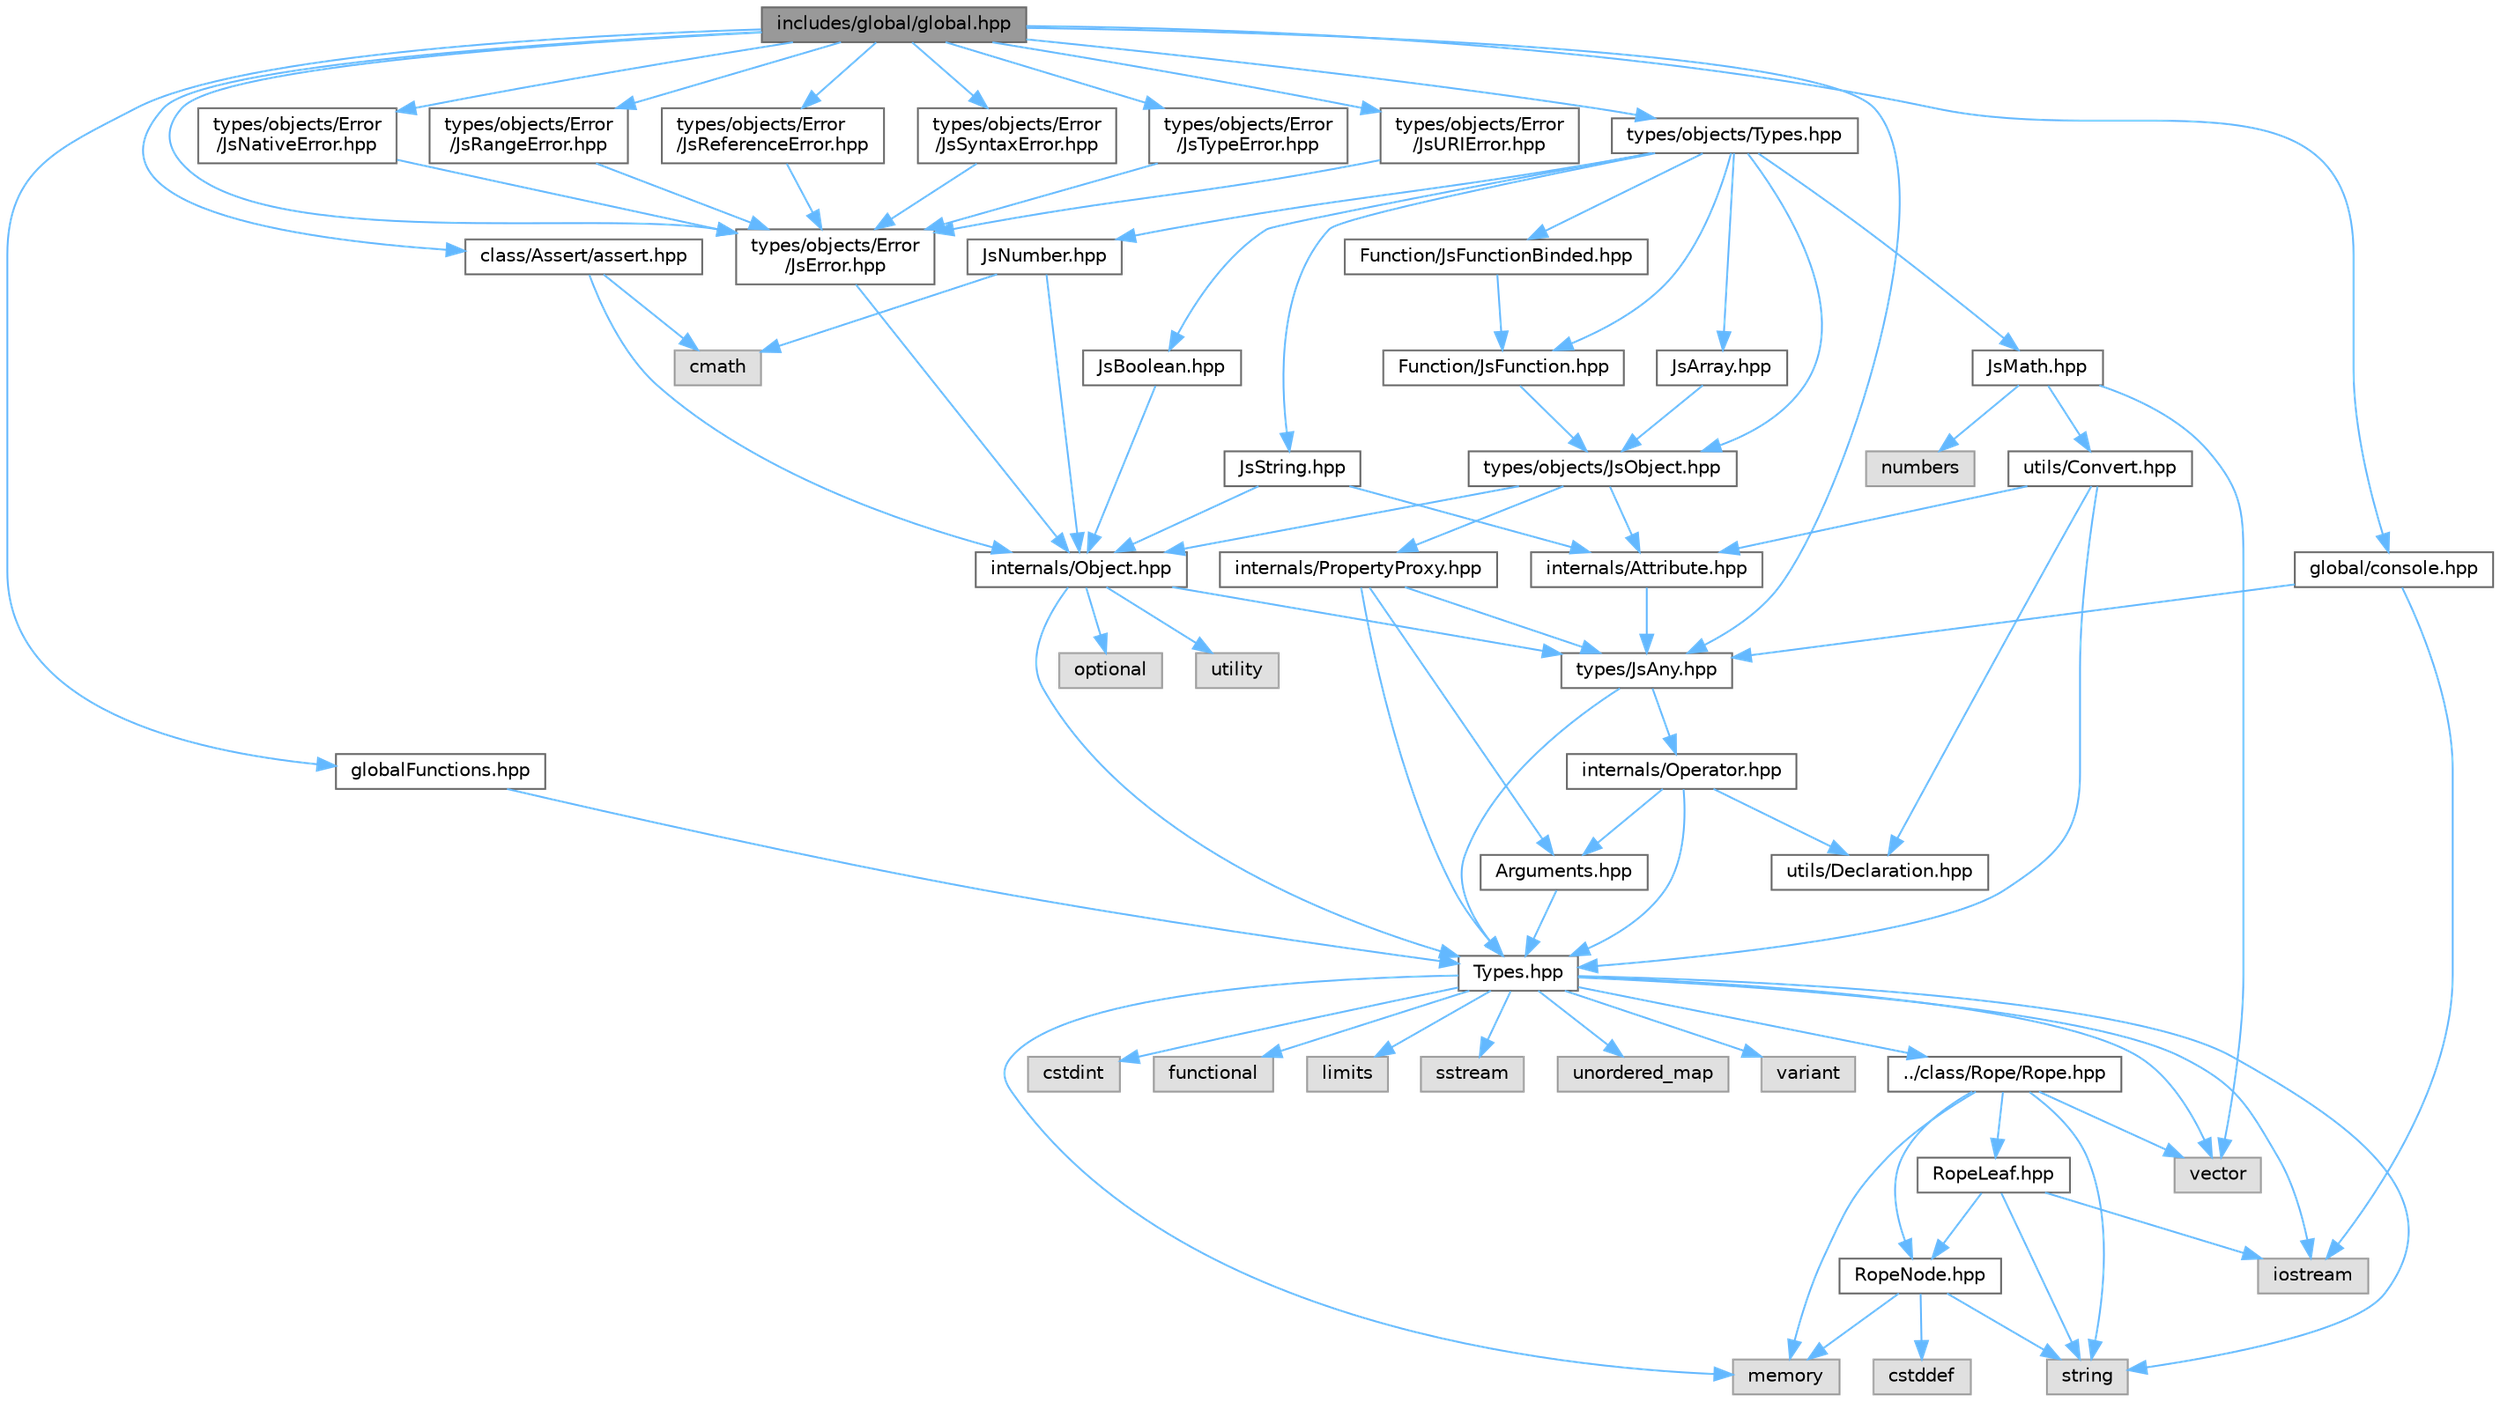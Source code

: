 digraph "includes/global/global.hpp"
{
 // LATEX_PDF_SIZE
  bgcolor="transparent";
  edge [fontname=Helvetica,fontsize=10,labelfontname=Helvetica,labelfontsize=10];
  node [fontname=Helvetica,fontsize=10,shape=box,height=0.2,width=0.4];
  Node1 [id="Node000001",label="includes/global/global.hpp",height=0.2,width=0.4,color="gray40", fillcolor="grey60", style="filled", fontcolor="black",tooltip=" "];
  Node1 -> Node2 [id="edge1_Node000001_Node000002",color="steelblue1",style="solid",tooltip=" "];
  Node2 [id="Node000002",label="class/Assert/assert.hpp",height=0.2,width=0.4,color="grey40", fillcolor="white", style="filled",URL="$assert_8hpp.html",tooltip=" "];
  Node2 -> Node3 [id="edge2_Node000002_Node000003",color="steelblue1",style="solid",tooltip=" "];
  Node3 [id="Node000003",label="internals/Object.hpp",height=0.2,width=0.4,color="grey40", fillcolor="white", style="filled",URL="$Object_8hpp.html",tooltip=" "];
  Node3 -> Node4 [id="edge3_Node000003_Node000004",color="steelblue1",style="solid",tooltip=" "];
  Node4 [id="Node000004",label="types/JsAny.hpp",height=0.2,width=0.4,color="grey40", fillcolor="white", style="filled",URL="$JsAny_8hpp.html",tooltip=" "];
  Node4 -> Node5 [id="edge4_Node000004_Node000005",color="steelblue1",style="solid",tooltip=" "];
  Node5 [id="Node000005",label="Types.hpp",height=0.2,width=0.4,color="grey40", fillcolor="white", style="filled",URL="$Types_8hpp.html",tooltip=" "];
  Node5 -> Node6 [id="edge5_Node000005_Node000006",color="steelblue1",style="solid",tooltip=" "];
  Node6 [id="Node000006",label="../class/Rope/Rope.hpp",height=0.2,width=0.4,color="grey40", fillcolor="white", style="filled",URL="$Rope_8hpp.html",tooltip=" "];
  Node6 -> Node7 [id="edge6_Node000006_Node000007",color="steelblue1",style="solid",tooltip=" "];
  Node7 [id="Node000007",label="RopeLeaf.hpp",height=0.2,width=0.4,color="grey40", fillcolor="white", style="filled",URL="$RopeLeaf_8hpp.html",tooltip=" "];
  Node7 -> Node8 [id="edge7_Node000007_Node000008",color="steelblue1",style="solid",tooltip=" "];
  Node8 [id="Node000008",label="RopeNode.hpp",height=0.2,width=0.4,color="grey40", fillcolor="white", style="filled",URL="$RopeNode_8hpp.html",tooltip=" "];
  Node8 -> Node9 [id="edge8_Node000008_Node000009",color="steelblue1",style="solid",tooltip=" "];
  Node9 [id="Node000009",label="cstddef",height=0.2,width=0.4,color="grey60", fillcolor="#E0E0E0", style="filled",tooltip=" "];
  Node8 -> Node10 [id="edge9_Node000008_Node000010",color="steelblue1",style="solid",tooltip=" "];
  Node10 [id="Node000010",label="memory",height=0.2,width=0.4,color="grey60", fillcolor="#E0E0E0", style="filled",tooltip=" "];
  Node8 -> Node11 [id="edge10_Node000008_Node000011",color="steelblue1",style="solid",tooltip=" "];
  Node11 [id="Node000011",label="string",height=0.2,width=0.4,color="grey60", fillcolor="#E0E0E0", style="filled",tooltip=" "];
  Node7 -> Node12 [id="edge11_Node000007_Node000012",color="steelblue1",style="solid",tooltip=" "];
  Node12 [id="Node000012",label="iostream",height=0.2,width=0.4,color="grey60", fillcolor="#E0E0E0", style="filled",tooltip=" "];
  Node7 -> Node11 [id="edge12_Node000007_Node000011",color="steelblue1",style="solid",tooltip=" "];
  Node6 -> Node8 [id="edge13_Node000006_Node000008",color="steelblue1",style="solid",tooltip=" "];
  Node6 -> Node10 [id="edge14_Node000006_Node000010",color="steelblue1",style="solid",tooltip=" "];
  Node6 -> Node11 [id="edge15_Node000006_Node000011",color="steelblue1",style="solid",tooltip=" "];
  Node6 -> Node13 [id="edge16_Node000006_Node000013",color="steelblue1",style="solid",tooltip=" "];
  Node13 [id="Node000013",label="vector",height=0.2,width=0.4,color="grey60", fillcolor="#E0E0E0", style="filled",tooltip=" "];
  Node5 -> Node14 [id="edge17_Node000005_Node000014",color="steelblue1",style="solid",tooltip=" "];
  Node14 [id="Node000014",label="cstdint",height=0.2,width=0.4,color="grey60", fillcolor="#E0E0E0", style="filled",tooltip=" "];
  Node5 -> Node15 [id="edge18_Node000005_Node000015",color="steelblue1",style="solid",tooltip=" "];
  Node15 [id="Node000015",label="functional",height=0.2,width=0.4,color="grey60", fillcolor="#E0E0E0", style="filled",tooltip=" "];
  Node5 -> Node12 [id="edge19_Node000005_Node000012",color="steelblue1",style="solid",tooltip=" "];
  Node5 -> Node16 [id="edge20_Node000005_Node000016",color="steelblue1",style="solid",tooltip=" "];
  Node16 [id="Node000016",label="limits",height=0.2,width=0.4,color="grey60", fillcolor="#E0E0E0", style="filled",tooltip=" "];
  Node5 -> Node10 [id="edge21_Node000005_Node000010",color="steelblue1",style="solid",tooltip=" "];
  Node5 -> Node17 [id="edge22_Node000005_Node000017",color="steelblue1",style="solid",tooltip=" "];
  Node17 [id="Node000017",label="sstream",height=0.2,width=0.4,color="grey60", fillcolor="#E0E0E0", style="filled",tooltip=" "];
  Node5 -> Node11 [id="edge23_Node000005_Node000011",color="steelblue1",style="solid",tooltip=" "];
  Node5 -> Node18 [id="edge24_Node000005_Node000018",color="steelblue1",style="solid",tooltip=" "];
  Node18 [id="Node000018",label="unordered_map",height=0.2,width=0.4,color="grey60", fillcolor="#E0E0E0", style="filled",tooltip=" "];
  Node5 -> Node19 [id="edge25_Node000005_Node000019",color="steelblue1",style="solid",tooltip=" "];
  Node19 [id="Node000019",label="variant",height=0.2,width=0.4,color="grey60", fillcolor="#E0E0E0", style="filled",tooltip=" "];
  Node5 -> Node13 [id="edge26_Node000005_Node000013",color="steelblue1",style="solid",tooltip=" "];
  Node4 -> Node20 [id="edge27_Node000004_Node000020",color="steelblue1",style="solid",tooltip=" "];
  Node20 [id="Node000020",label="internals/Operator.hpp",height=0.2,width=0.4,color="grey40", fillcolor="white", style="filled",URL="$Operator_8hpp.html",tooltip=" "];
  Node20 -> Node21 [id="edge28_Node000020_Node000021",color="steelblue1",style="solid",tooltip=" "];
  Node21 [id="Node000021",label="Arguments.hpp",height=0.2,width=0.4,color="grey40", fillcolor="white", style="filled",URL="$Arguments_8hpp.html",tooltip=" "];
  Node21 -> Node5 [id="edge29_Node000021_Node000005",color="steelblue1",style="solid",tooltip=" "];
  Node20 -> Node5 [id="edge30_Node000020_Node000005",color="steelblue1",style="solid",tooltip=" "];
  Node20 -> Node22 [id="edge31_Node000020_Node000022",color="steelblue1",style="solid",tooltip=" "];
  Node22 [id="Node000022",label="utils/Declaration.hpp",height=0.2,width=0.4,color="grey40", fillcolor="white", style="filled",URL="$Declaration_8hpp.html",tooltip=" "];
  Node3 -> Node5 [id="edge32_Node000003_Node000005",color="steelblue1",style="solid",tooltip=" "];
  Node3 -> Node23 [id="edge33_Node000003_Node000023",color="steelblue1",style="solid",tooltip=" "];
  Node23 [id="Node000023",label="optional",height=0.2,width=0.4,color="grey60", fillcolor="#E0E0E0", style="filled",tooltip=" "];
  Node3 -> Node24 [id="edge34_Node000003_Node000024",color="steelblue1",style="solid",tooltip=" "];
  Node24 [id="Node000024",label="utility",height=0.2,width=0.4,color="grey60", fillcolor="#E0E0E0", style="filled",tooltip=" "];
  Node2 -> Node25 [id="edge35_Node000002_Node000025",color="steelblue1",style="solid",tooltip=" "];
  Node25 [id="Node000025",label="cmath",height=0.2,width=0.4,color="grey60", fillcolor="#E0E0E0", style="filled",tooltip=" "];
  Node1 -> Node26 [id="edge36_Node000001_Node000026",color="steelblue1",style="solid",tooltip=" "];
  Node26 [id="Node000026",label="global/console.hpp",height=0.2,width=0.4,color="grey40", fillcolor="white", style="filled",URL="$console_8hpp.html",tooltip=" "];
  Node26 -> Node4 [id="edge37_Node000026_Node000004",color="steelblue1",style="solid",tooltip=" "];
  Node26 -> Node12 [id="edge38_Node000026_Node000012",color="steelblue1",style="solid",tooltip=" "];
  Node1 -> Node27 [id="edge39_Node000001_Node000027",color="steelblue1",style="solid",tooltip=" "];
  Node27 [id="Node000027",label="globalFunctions.hpp",height=0.2,width=0.4,color="grey40", fillcolor="white", style="filled",URL="$globalFunctions_8hpp.html",tooltip=" "];
  Node27 -> Node5 [id="edge40_Node000027_Node000005",color="steelblue1",style="solid",tooltip=" "];
  Node1 -> Node4 [id="edge41_Node000001_Node000004",color="steelblue1",style="solid",tooltip=" "];
  Node1 -> Node28 [id="edge42_Node000001_Node000028",color="steelblue1",style="solid",tooltip=" "];
  Node28 [id="Node000028",label="types/objects/Error\l/JsError.hpp",height=0.2,width=0.4,color="grey40", fillcolor="white", style="filled",URL="$JsError_8hpp.html",tooltip=" "];
  Node28 -> Node3 [id="edge43_Node000028_Node000003",color="steelblue1",style="solid",tooltip=" "];
  Node1 -> Node29 [id="edge44_Node000001_Node000029",color="steelblue1",style="solid",tooltip=" "];
  Node29 [id="Node000029",label="types/objects/Error\l/JsNativeError.hpp",height=0.2,width=0.4,color="grey40", fillcolor="white", style="filled",URL="$JsNativeError_8hpp.html",tooltip=" "];
  Node29 -> Node28 [id="edge45_Node000029_Node000028",color="steelblue1",style="solid",tooltip=" "];
  Node1 -> Node30 [id="edge46_Node000001_Node000030",color="steelblue1",style="solid",tooltip=" "];
  Node30 [id="Node000030",label="types/objects/Error\l/JsRangeError.hpp",height=0.2,width=0.4,color="grey40", fillcolor="white", style="filled",URL="$JsRangeError_8hpp.html",tooltip=" "];
  Node30 -> Node28 [id="edge47_Node000030_Node000028",color="steelblue1",style="solid",tooltip=" "];
  Node1 -> Node31 [id="edge48_Node000001_Node000031",color="steelblue1",style="solid",tooltip=" "];
  Node31 [id="Node000031",label="types/objects/Error\l/JsReferenceError.hpp",height=0.2,width=0.4,color="grey40", fillcolor="white", style="filled",URL="$JsReferenceError_8hpp.html",tooltip=" "];
  Node31 -> Node28 [id="edge49_Node000031_Node000028",color="steelblue1",style="solid",tooltip=" "];
  Node1 -> Node32 [id="edge50_Node000001_Node000032",color="steelblue1",style="solid",tooltip=" "];
  Node32 [id="Node000032",label="types/objects/Error\l/JsSyntaxError.hpp",height=0.2,width=0.4,color="grey40", fillcolor="white", style="filled",URL="$JsSyntaxError_8hpp.html",tooltip=" "];
  Node32 -> Node28 [id="edge51_Node000032_Node000028",color="steelblue1",style="solid",tooltip=" "];
  Node1 -> Node33 [id="edge52_Node000001_Node000033",color="steelblue1",style="solid",tooltip=" "];
  Node33 [id="Node000033",label="types/objects/Error\l/JsTypeError.hpp",height=0.2,width=0.4,color="grey40", fillcolor="white", style="filled",URL="$JsTypeError_8hpp.html",tooltip=" "];
  Node33 -> Node28 [id="edge53_Node000033_Node000028",color="steelblue1",style="solid",tooltip=" "];
  Node1 -> Node34 [id="edge54_Node000001_Node000034",color="steelblue1",style="solid",tooltip=" "];
  Node34 [id="Node000034",label="types/objects/Error\l/JsURIError.hpp",height=0.2,width=0.4,color="grey40", fillcolor="white", style="filled",URL="$JsURIError_8hpp.html",tooltip=" "];
  Node34 -> Node28 [id="edge55_Node000034_Node000028",color="steelblue1",style="solid",tooltip=" "];
  Node1 -> Node35 [id="edge56_Node000001_Node000035",color="steelblue1",style="solid",tooltip=" "];
  Node35 [id="Node000035",label="types/objects/Types.hpp",height=0.2,width=0.4,color="grey40", fillcolor="white", style="filled",URL="$objects_2Types_8hpp.html",tooltip=" "];
  Node35 -> Node36 [id="edge57_Node000035_Node000036",color="steelblue1",style="solid",tooltip=" "];
  Node36 [id="Node000036",label="Function/JsFunction.hpp",height=0.2,width=0.4,color="grey40", fillcolor="white", style="filled",URL="$JsFunction_8hpp.html",tooltip=" "];
  Node36 -> Node37 [id="edge58_Node000036_Node000037",color="steelblue1",style="solid",tooltip=" "];
  Node37 [id="Node000037",label="types/objects/JsObject.hpp",height=0.2,width=0.4,color="grey40", fillcolor="white", style="filled",URL="$JsObject_8hpp.html",tooltip=" "];
  Node37 -> Node38 [id="edge59_Node000037_Node000038",color="steelblue1",style="solid",tooltip=" "];
  Node38 [id="Node000038",label="internals/Attribute.hpp",height=0.2,width=0.4,color="grey40", fillcolor="white", style="filled",URL="$Attribute_8hpp.html",tooltip=" "];
  Node38 -> Node4 [id="edge60_Node000038_Node000004",color="steelblue1",style="solid",tooltip=" "];
  Node37 -> Node3 [id="edge61_Node000037_Node000003",color="steelblue1",style="solid",tooltip=" "];
  Node37 -> Node39 [id="edge62_Node000037_Node000039",color="steelblue1",style="solid",tooltip=" "];
  Node39 [id="Node000039",label="internals/PropertyProxy.hpp",height=0.2,width=0.4,color="grey40", fillcolor="white", style="filled",URL="$PropertyProxy_8hpp.html",tooltip=" "];
  Node39 -> Node21 [id="edge63_Node000039_Node000021",color="steelblue1",style="solid",tooltip=" "];
  Node39 -> Node4 [id="edge64_Node000039_Node000004",color="steelblue1",style="solid",tooltip=" "];
  Node39 -> Node5 [id="edge65_Node000039_Node000005",color="steelblue1",style="solid",tooltip=" "];
  Node35 -> Node40 [id="edge66_Node000035_Node000040",color="steelblue1",style="solid",tooltip=" "];
  Node40 [id="Node000040",label="Function/JsFunctionBinded.hpp",height=0.2,width=0.4,color="grey40", fillcolor="white", style="filled",URL="$JsFunctionBinded_8hpp.html",tooltip=" "];
  Node40 -> Node36 [id="edge67_Node000040_Node000036",color="steelblue1",style="solid",tooltip=" "];
  Node35 -> Node41 [id="edge68_Node000035_Node000041",color="steelblue1",style="solid",tooltip=" "];
  Node41 [id="Node000041",label="JsArray.hpp",height=0.2,width=0.4,color="grey40", fillcolor="white", style="filled",URL="$JsArray_8hpp.html",tooltip=" "];
  Node41 -> Node37 [id="edge69_Node000041_Node000037",color="steelblue1",style="solid",tooltip=" "];
  Node35 -> Node42 [id="edge70_Node000035_Node000042",color="steelblue1",style="solid",tooltip=" "];
  Node42 [id="Node000042",label="JsBoolean.hpp",height=0.2,width=0.4,color="grey40", fillcolor="white", style="filled",URL="$JsBoolean_8hpp.html",tooltip=" "];
  Node42 -> Node3 [id="edge71_Node000042_Node000003",color="steelblue1",style="solid",tooltip=" "];
  Node35 -> Node43 [id="edge72_Node000035_Node000043",color="steelblue1",style="solid",tooltip=" "];
  Node43 [id="Node000043",label="JsMath.hpp",height=0.2,width=0.4,color="grey40", fillcolor="white", style="filled",URL="$JsMath_8hpp.html",tooltip=" "];
  Node43 -> Node44 [id="edge73_Node000043_Node000044",color="steelblue1",style="solid",tooltip=" "];
  Node44 [id="Node000044",label="utils/Convert.hpp",height=0.2,width=0.4,color="grey40", fillcolor="white", style="filled",URL="$Convert_8hpp.html",tooltip=" "];
  Node44 -> Node38 [id="edge74_Node000044_Node000038",color="steelblue1",style="solid",tooltip=" "];
  Node44 -> Node5 [id="edge75_Node000044_Node000005",color="steelblue1",style="solid",tooltip=" "];
  Node44 -> Node22 [id="edge76_Node000044_Node000022",color="steelblue1",style="solid",tooltip=" "];
  Node43 -> Node45 [id="edge77_Node000043_Node000045",color="steelblue1",style="solid",tooltip=" "];
  Node45 [id="Node000045",label="numbers",height=0.2,width=0.4,color="grey60", fillcolor="#E0E0E0", style="filled",tooltip=" "];
  Node43 -> Node13 [id="edge78_Node000043_Node000013",color="steelblue1",style="solid",tooltip=" "];
  Node35 -> Node46 [id="edge79_Node000035_Node000046",color="steelblue1",style="solid",tooltip=" "];
  Node46 [id="Node000046",label="JsNumber.hpp",height=0.2,width=0.4,color="grey40", fillcolor="white", style="filled",URL="$JsNumber_8hpp.html",tooltip=" "];
  Node46 -> Node3 [id="edge80_Node000046_Node000003",color="steelblue1",style="solid",tooltip=" "];
  Node46 -> Node25 [id="edge81_Node000046_Node000025",color="steelblue1",style="solid",tooltip=" "];
  Node35 -> Node37 [id="edge82_Node000035_Node000037",color="steelblue1",style="solid",tooltip=" "];
  Node35 -> Node47 [id="edge83_Node000035_Node000047",color="steelblue1",style="solid",tooltip=" "];
  Node47 [id="Node000047",label="JsString.hpp",height=0.2,width=0.4,color="grey40", fillcolor="white", style="filled",URL="$JsString_8hpp.html",tooltip=" "];
  Node47 -> Node38 [id="edge84_Node000047_Node000038",color="steelblue1",style="solid",tooltip=" "];
  Node47 -> Node3 [id="edge85_Node000047_Node000003",color="steelblue1",style="solid",tooltip=" "];
}
